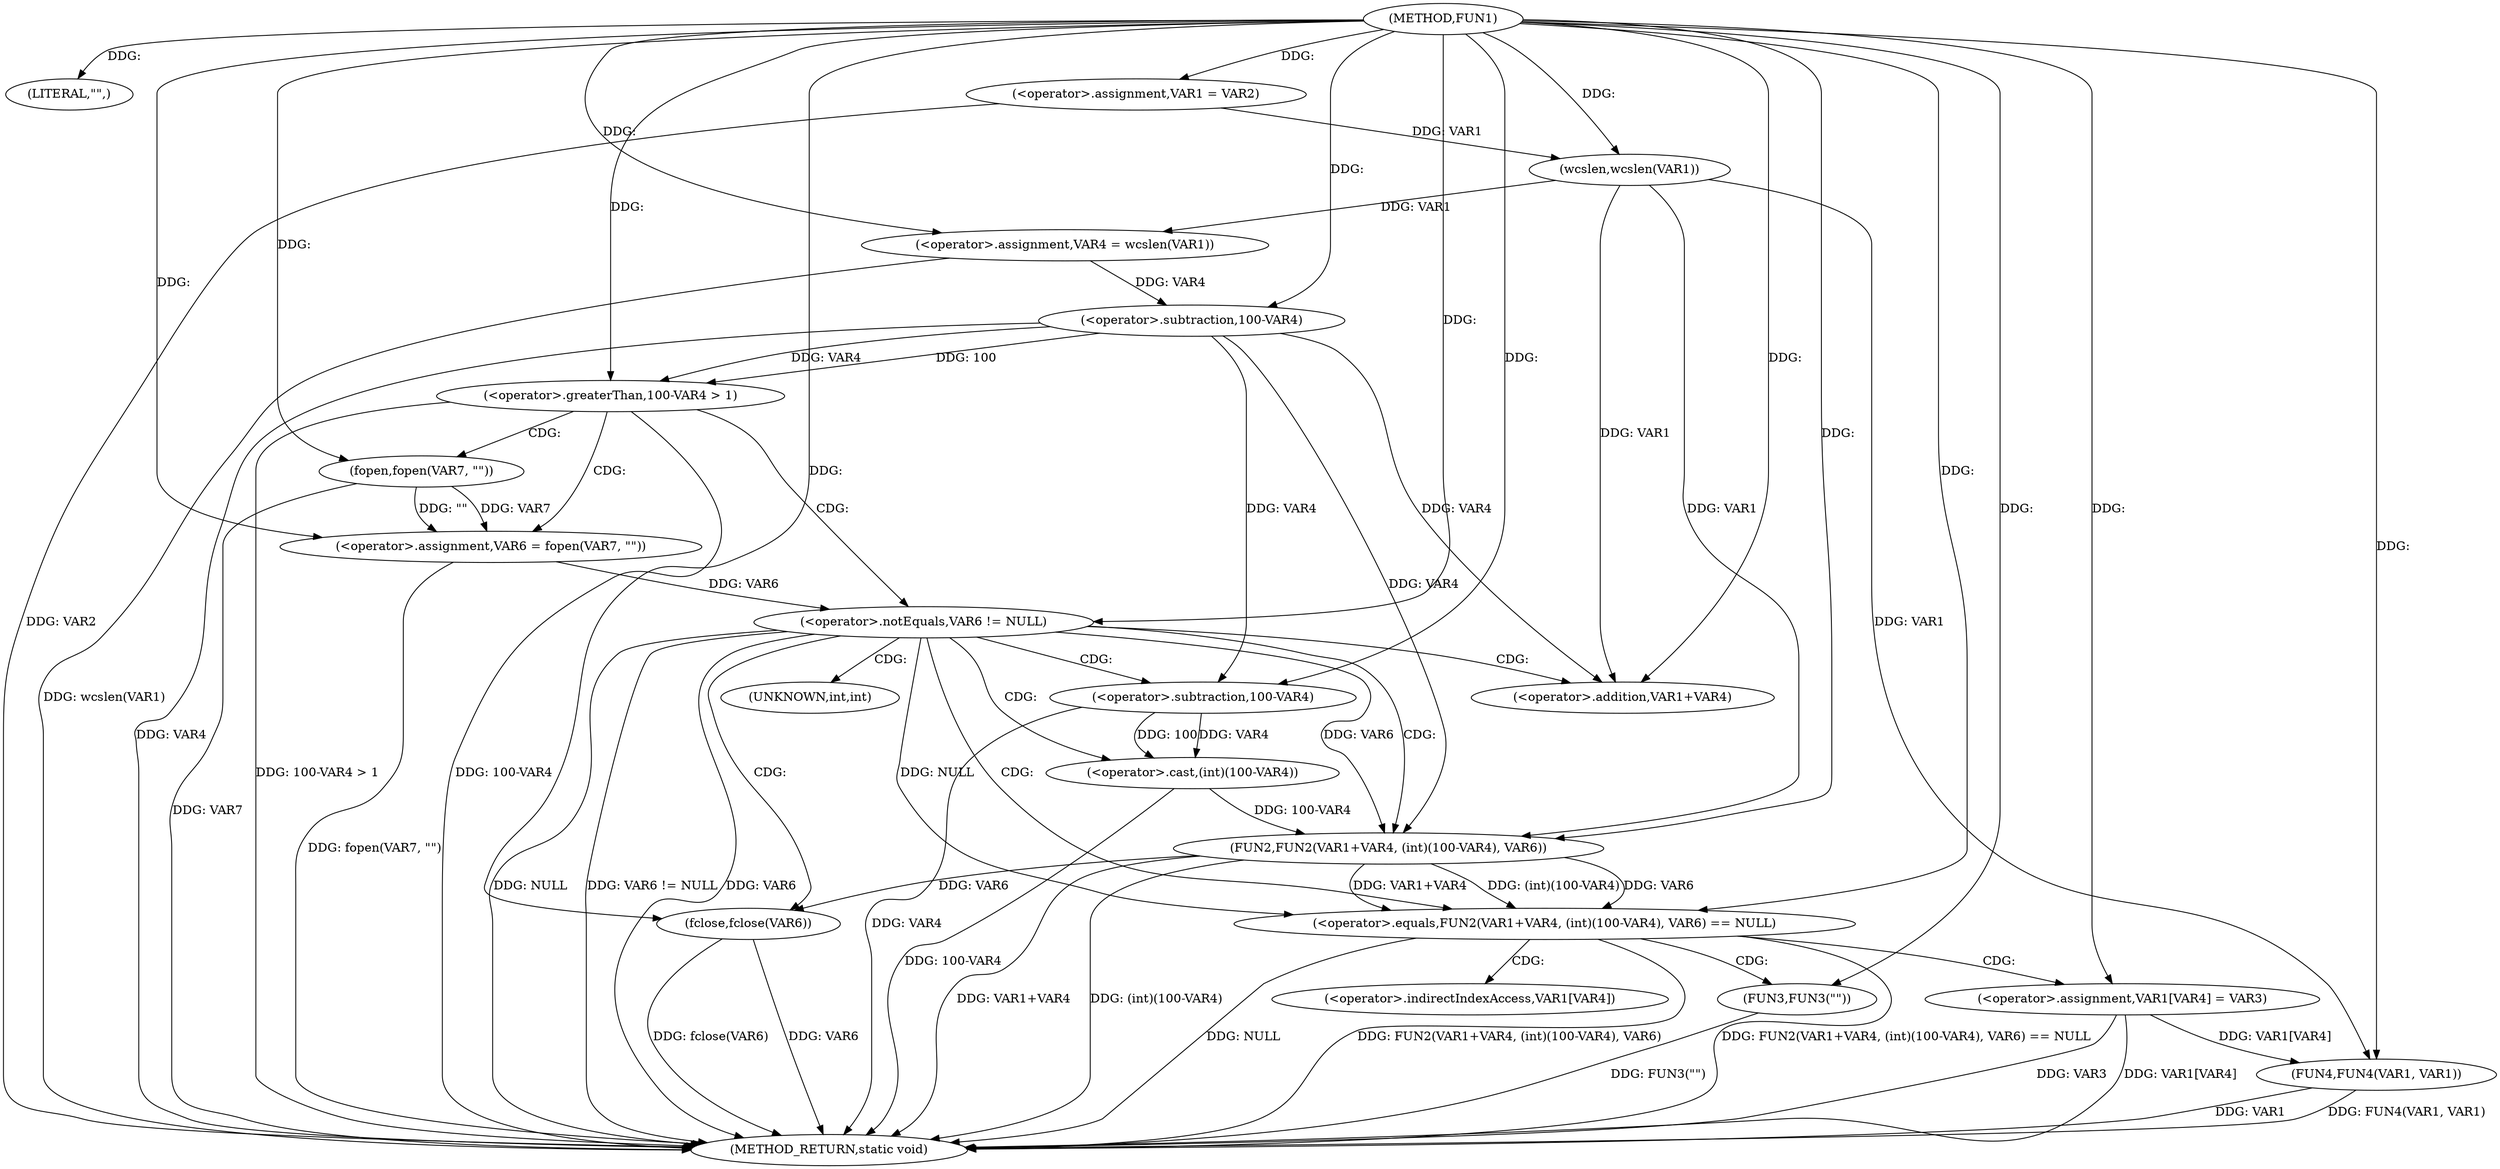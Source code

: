 digraph FUN1 {  
"1000100" [label = "(METHOD,FUN1)" ]
"1000157" [label = "(METHOD_RETURN,static void)" ]
"1000103" [label = "(LITERAL,\"\",)" ]
"1000104" [label = "(<operator>.assignment,VAR1 = VAR2)" ]
"1000109" [label = "(<operator>.assignment,VAR4 = wcslen(VAR1))" ]
"1000111" [label = "(wcslen,wcslen(VAR1))" ]
"1000115" [label = "(<operator>.greaterThan,100-VAR4 > 1)" ]
"1000116" [label = "(<operator>.subtraction,100-VAR4)" ]
"1000121" [label = "(<operator>.assignment,VAR6 = fopen(VAR7, \"\"))" ]
"1000123" [label = "(fopen,fopen(VAR7, \"\"))" ]
"1000127" [label = "(<operator>.notEquals,VAR6 != NULL)" ]
"1000132" [label = "(<operator>.equals,FUN2(VAR1+VAR4, (int)(100-VAR4), VAR6) == NULL)" ]
"1000133" [label = "(FUN2,FUN2(VAR1+VAR4, (int)(100-VAR4), VAR6))" ]
"1000134" [label = "(<operator>.addition,VAR1+VAR4)" ]
"1000137" [label = "(<operator>.cast,(int)(100-VAR4))" ]
"1000139" [label = "(<operator>.subtraction,100-VAR4)" ]
"1000145" [label = "(FUN3,FUN3(\"\"))" ]
"1000147" [label = "(<operator>.assignment,VAR1[VAR4] = VAR3)" ]
"1000152" [label = "(fclose,fclose(VAR6))" ]
"1000154" [label = "(FUN4,FUN4(VAR1, VAR1))" ]
"1000138" [label = "(UNKNOWN,int,int)" ]
"1000148" [label = "(<operator>.indirectIndexAccess,VAR1[VAR4])" ]
  "1000147" -> "1000157"  [ label = "DDG: VAR3"] 
  "1000152" -> "1000157"  [ label = "DDG: fclose(VAR6)"] 
  "1000147" -> "1000157"  [ label = "DDG: VAR1[VAR4]"] 
  "1000116" -> "1000157"  [ label = "DDG: VAR4"] 
  "1000132" -> "1000157"  [ label = "DDG: FUN2(VAR1+VAR4, (int)(100-VAR4), VAR6)"] 
  "1000154" -> "1000157"  [ label = "DDG: FUN4(VAR1, VAR1)"] 
  "1000123" -> "1000157"  [ label = "DDG: VAR7"] 
  "1000121" -> "1000157"  [ label = "DDG: fopen(VAR7, \"\")"] 
  "1000132" -> "1000157"  [ label = "DDG: FUN2(VAR1+VAR4, (int)(100-VAR4), VAR6) == NULL"] 
  "1000139" -> "1000157"  [ label = "DDG: VAR4"] 
  "1000137" -> "1000157"  [ label = "DDG: 100-VAR4"] 
  "1000127" -> "1000157"  [ label = "DDG: NULL"] 
  "1000154" -> "1000157"  [ label = "DDG: VAR1"] 
  "1000133" -> "1000157"  [ label = "DDG: VAR1+VAR4"] 
  "1000115" -> "1000157"  [ label = "DDG: 100-VAR4 > 1"] 
  "1000127" -> "1000157"  [ label = "DDG: VAR6 != NULL"] 
  "1000152" -> "1000157"  [ label = "DDG: VAR6"] 
  "1000132" -> "1000157"  [ label = "DDG: NULL"] 
  "1000145" -> "1000157"  [ label = "DDG: FUN3(\"\")"] 
  "1000127" -> "1000157"  [ label = "DDG: VAR6"] 
  "1000109" -> "1000157"  [ label = "DDG: wcslen(VAR1)"] 
  "1000115" -> "1000157"  [ label = "DDG: 100-VAR4"] 
  "1000133" -> "1000157"  [ label = "DDG: (int)(100-VAR4)"] 
  "1000104" -> "1000157"  [ label = "DDG: VAR2"] 
  "1000100" -> "1000103"  [ label = "DDG: "] 
  "1000100" -> "1000104"  [ label = "DDG: "] 
  "1000111" -> "1000109"  [ label = "DDG: VAR1"] 
  "1000100" -> "1000109"  [ label = "DDG: "] 
  "1000104" -> "1000111"  [ label = "DDG: VAR1"] 
  "1000100" -> "1000111"  [ label = "DDG: "] 
  "1000116" -> "1000115"  [ label = "DDG: 100"] 
  "1000116" -> "1000115"  [ label = "DDG: VAR4"] 
  "1000100" -> "1000116"  [ label = "DDG: "] 
  "1000109" -> "1000116"  [ label = "DDG: VAR4"] 
  "1000100" -> "1000115"  [ label = "DDG: "] 
  "1000123" -> "1000121"  [ label = "DDG: VAR7"] 
  "1000123" -> "1000121"  [ label = "DDG: \"\""] 
  "1000100" -> "1000121"  [ label = "DDG: "] 
  "1000100" -> "1000123"  [ label = "DDG: "] 
  "1000121" -> "1000127"  [ label = "DDG: VAR6"] 
  "1000100" -> "1000127"  [ label = "DDG: "] 
  "1000133" -> "1000132"  [ label = "DDG: VAR1+VAR4"] 
  "1000133" -> "1000132"  [ label = "DDG: (int)(100-VAR4)"] 
  "1000133" -> "1000132"  [ label = "DDG: VAR6"] 
  "1000111" -> "1000133"  [ label = "DDG: VAR1"] 
  "1000100" -> "1000133"  [ label = "DDG: "] 
  "1000116" -> "1000133"  [ label = "DDG: VAR4"] 
  "1000111" -> "1000134"  [ label = "DDG: VAR1"] 
  "1000100" -> "1000134"  [ label = "DDG: "] 
  "1000116" -> "1000134"  [ label = "DDG: VAR4"] 
  "1000137" -> "1000133"  [ label = "DDG: 100-VAR4"] 
  "1000139" -> "1000137"  [ label = "DDG: 100"] 
  "1000139" -> "1000137"  [ label = "DDG: VAR4"] 
  "1000100" -> "1000139"  [ label = "DDG: "] 
  "1000116" -> "1000139"  [ label = "DDG: VAR4"] 
  "1000127" -> "1000133"  [ label = "DDG: VAR6"] 
  "1000127" -> "1000132"  [ label = "DDG: NULL"] 
  "1000100" -> "1000132"  [ label = "DDG: "] 
  "1000100" -> "1000145"  [ label = "DDG: "] 
  "1000100" -> "1000147"  [ label = "DDG: "] 
  "1000133" -> "1000152"  [ label = "DDG: VAR6"] 
  "1000100" -> "1000152"  [ label = "DDG: "] 
  "1000147" -> "1000154"  [ label = "DDG: VAR1[VAR4]"] 
  "1000111" -> "1000154"  [ label = "DDG: VAR1"] 
  "1000100" -> "1000154"  [ label = "DDG: "] 
  "1000115" -> "1000121"  [ label = "CDG: "] 
  "1000115" -> "1000127"  [ label = "CDG: "] 
  "1000115" -> "1000123"  [ label = "CDG: "] 
  "1000127" -> "1000132"  [ label = "CDG: "] 
  "1000127" -> "1000137"  [ label = "CDG: "] 
  "1000127" -> "1000152"  [ label = "CDG: "] 
  "1000127" -> "1000139"  [ label = "CDG: "] 
  "1000127" -> "1000133"  [ label = "CDG: "] 
  "1000127" -> "1000138"  [ label = "CDG: "] 
  "1000127" -> "1000134"  [ label = "CDG: "] 
  "1000132" -> "1000147"  [ label = "CDG: "] 
  "1000132" -> "1000145"  [ label = "CDG: "] 
  "1000132" -> "1000148"  [ label = "CDG: "] 
}

